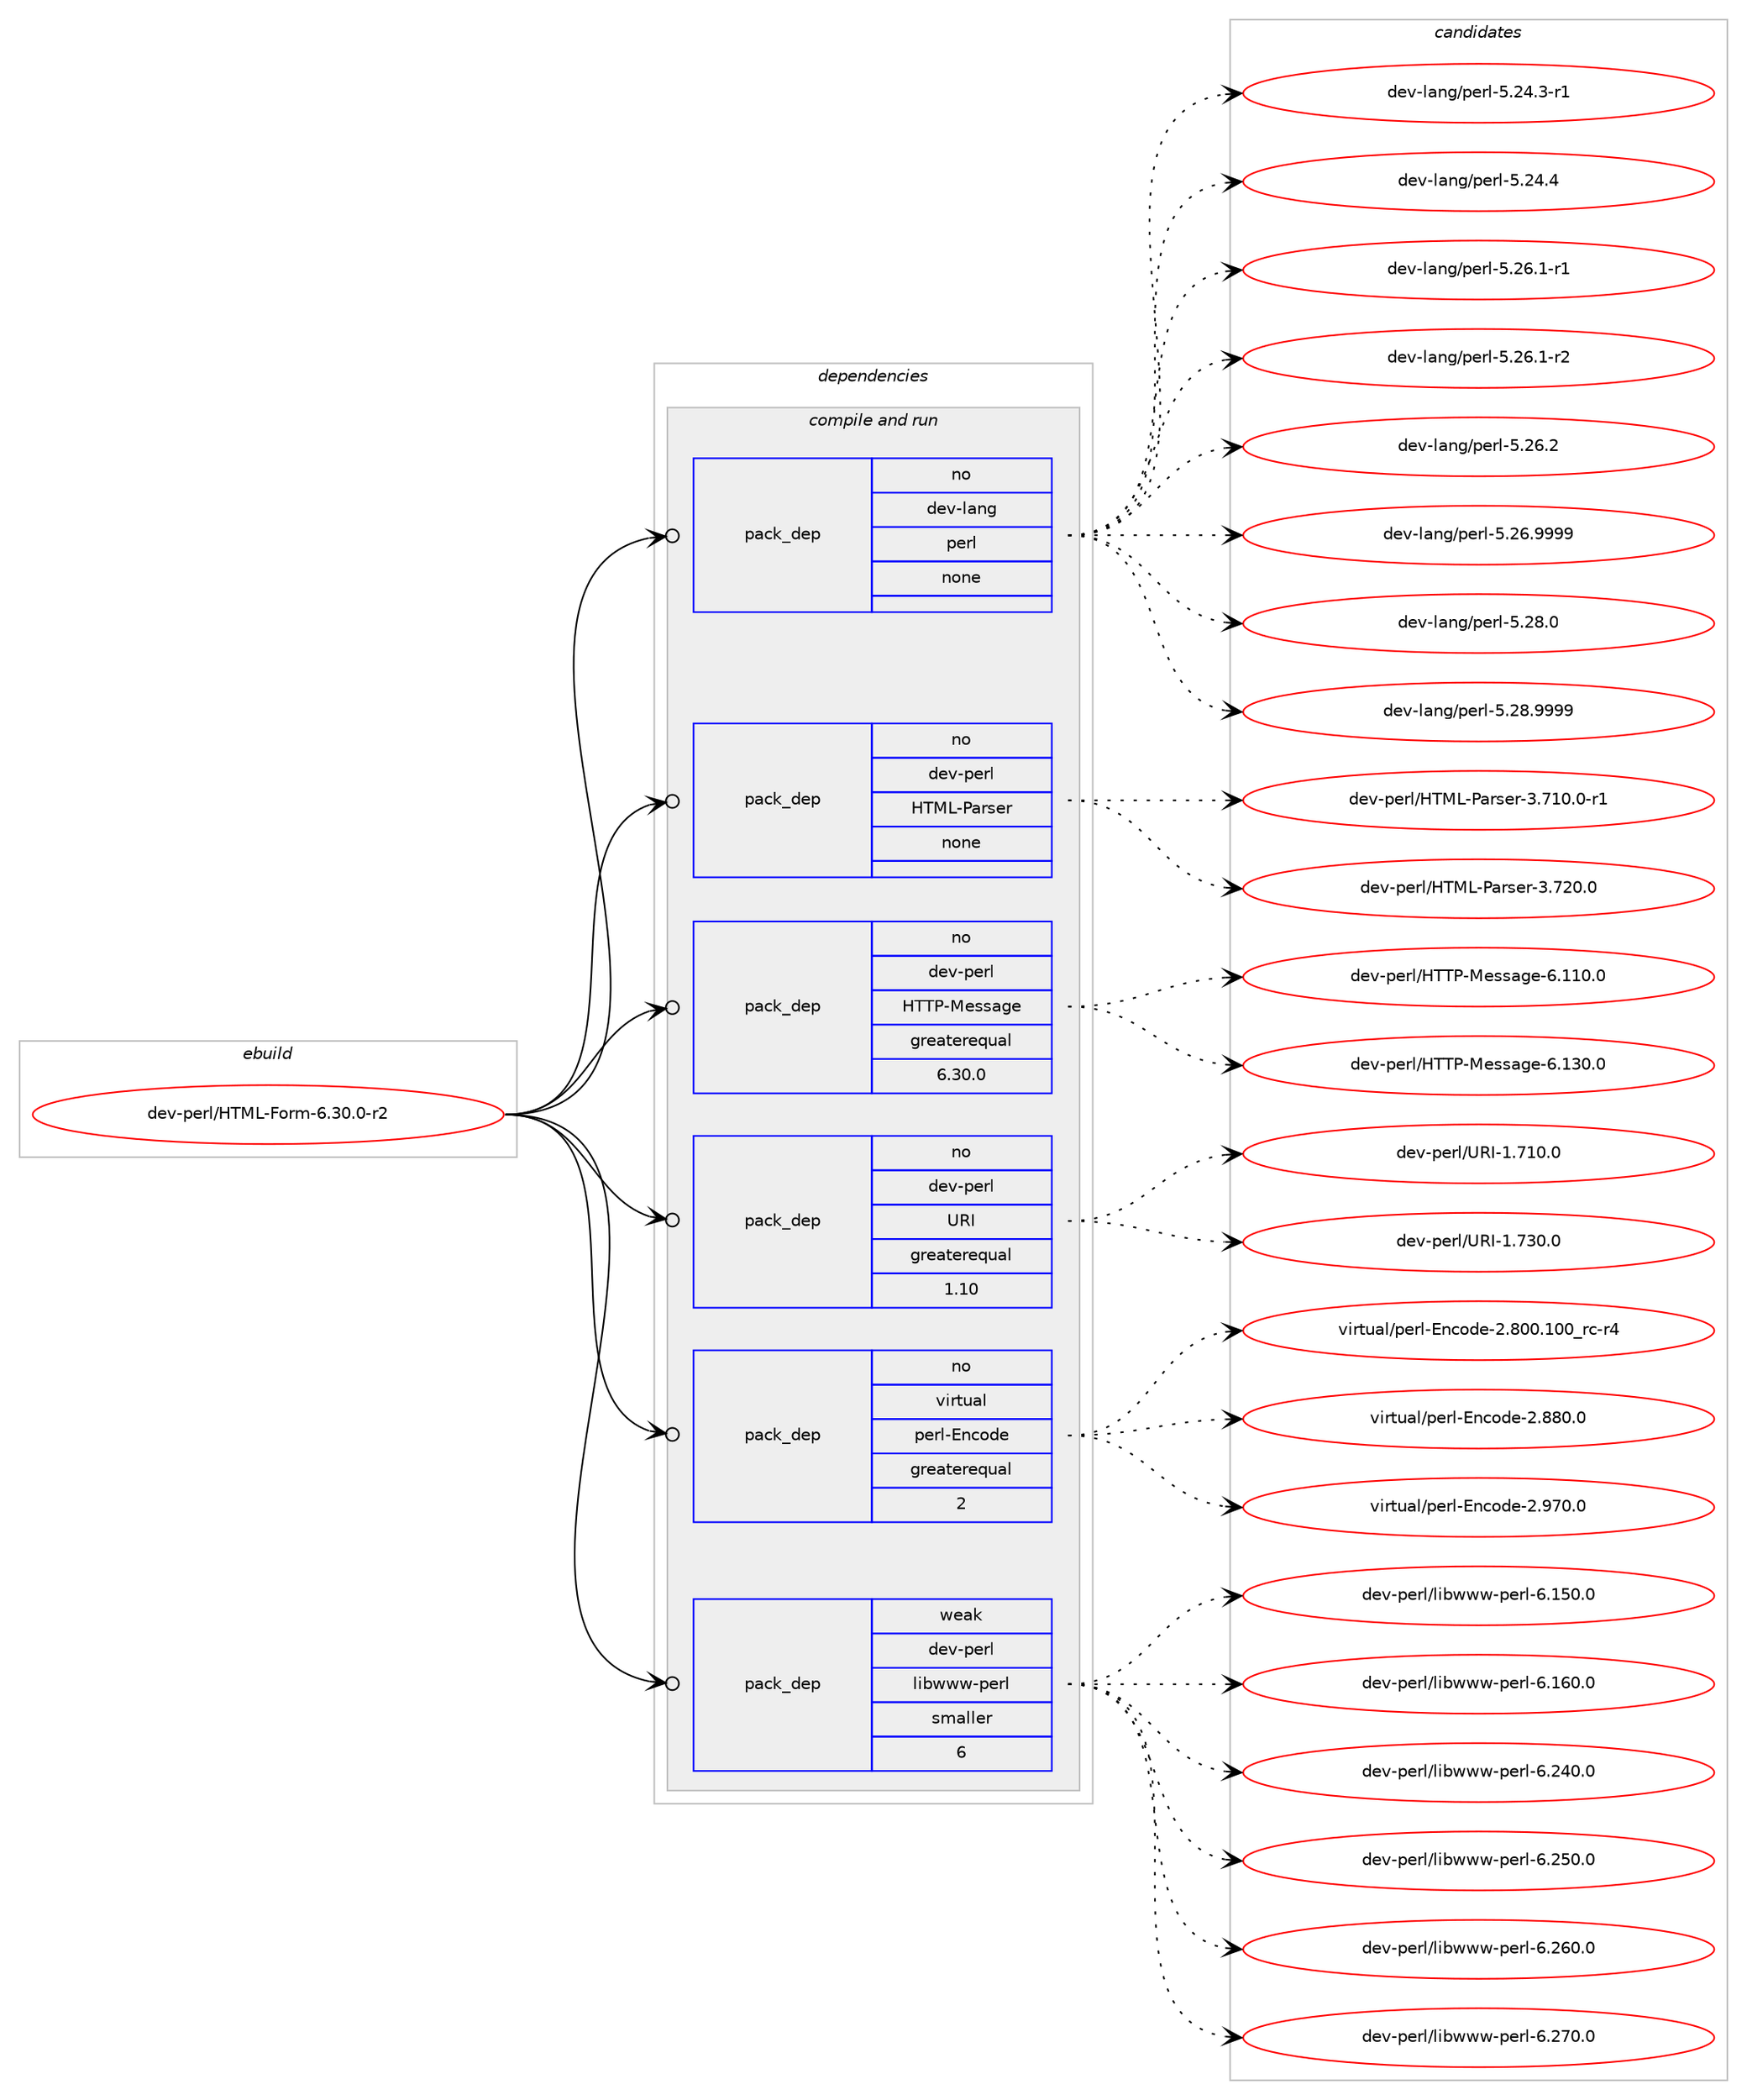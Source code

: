 digraph prolog {

# *************
# Graph options
# *************

newrank=true;
concentrate=true;
compound=true;
graph [rankdir=LR,fontname=Helvetica,fontsize=10,ranksep=1.5];#, ranksep=2.5, nodesep=0.2];
edge  [arrowhead=vee];
node  [fontname=Helvetica,fontsize=10];

# **********
# The ebuild
# **********

subgraph cluster_leftcol {
color=gray;
rank=same;
label=<<i>ebuild</i>>;
id [label="dev-perl/HTML-Form-6.30.0-r2", color=red, width=4, href="../dev-perl/HTML-Form-6.30.0-r2.svg"];
}

# ****************
# The dependencies
# ****************

subgraph cluster_midcol {
color=gray;
label=<<i>dependencies</i>>;
subgraph cluster_compile {
fillcolor="#eeeeee";
style=filled;
label=<<i>compile</i>>;
}
subgraph cluster_compileandrun {
fillcolor="#eeeeee";
style=filled;
label=<<i>compile and run</i>>;
subgraph pack990740 {
dependency1381983 [label=<<TABLE BORDER="0" CELLBORDER="1" CELLSPACING="0" CELLPADDING="4" WIDTH="220"><TR><TD ROWSPAN="6" CELLPADDING="30">pack_dep</TD></TR><TR><TD WIDTH="110">no</TD></TR><TR><TD>dev-lang</TD></TR><TR><TD>perl</TD></TR><TR><TD>none</TD></TR><TR><TD></TD></TR></TABLE>>, shape=none, color=blue];
}
id:e -> dependency1381983:w [weight=20,style="solid",arrowhead="odotvee"];
subgraph pack990741 {
dependency1381984 [label=<<TABLE BORDER="0" CELLBORDER="1" CELLSPACING="0" CELLPADDING="4" WIDTH="220"><TR><TD ROWSPAN="6" CELLPADDING="30">pack_dep</TD></TR><TR><TD WIDTH="110">no</TD></TR><TR><TD>dev-perl</TD></TR><TR><TD>HTML-Parser</TD></TR><TR><TD>none</TD></TR><TR><TD></TD></TR></TABLE>>, shape=none, color=blue];
}
id:e -> dependency1381984:w [weight=20,style="solid",arrowhead="odotvee"];
subgraph pack990742 {
dependency1381985 [label=<<TABLE BORDER="0" CELLBORDER="1" CELLSPACING="0" CELLPADDING="4" WIDTH="220"><TR><TD ROWSPAN="6" CELLPADDING="30">pack_dep</TD></TR><TR><TD WIDTH="110">no</TD></TR><TR><TD>dev-perl</TD></TR><TR><TD>HTTP-Message</TD></TR><TR><TD>greaterequal</TD></TR><TR><TD>6.30.0</TD></TR></TABLE>>, shape=none, color=blue];
}
id:e -> dependency1381985:w [weight=20,style="solid",arrowhead="odotvee"];
subgraph pack990743 {
dependency1381986 [label=<<TABLE BORDER="0" CELLBORDER="1" CELLSPACING="0" CELLPADDING="4" WIDTH="220"><TR><TD ROWSPAN="6" CELLPADDING="30">pack_dep</TD></TR><TR><TD WIDTH="110">no</TD></TR><TR><TD>dev-perl</TD></TR><TR><TD>URI</TD></TR><TR><TD>greaterequal</TD></TR><TR><TD>1.10</TD></TR></TABLE>>, shape=none, color=blue];
}
id:e -> dependency1381986:w [weight=20,style="solid",arrowhead="odotvee"];
subgraph pack990744 {
dependency1381987 [label=<<TABLE BORDER="0" CELLBORDER="1" CELLSPACING="0" CELLPADDING="4" WIDTH="220"><TR><TD ROWSPAN="6" CELLPADDING="30">pack_dep</TD></TR><TR><TD WIDTH="110">no</TD></TR><TR><TD>virtual</TD></TR><TR><TD>perl-Encode</TD></TR><TR><TD>greaterequal</TD></TR><TR><TD>2</TD></TR></TABLE>>, shape=none, color=blue];
}
id:e -> dependency1381987:w [weight=20,style="solid",arrowhead="odotvee"];
subgraph pack990745 {
dependency1381988 [label=<<TABLE BORDER="0" CELLBORDER="1" CELLSPACING="0" CELLPADDING="4" WIDTH="220"><TR><TD ROWSPAN="6" CELLPADDING="30">pack_dep</TD></TR><TR><TD WIDTH="110">weak</TD></TR><TR><TD>dev-perl</TD></TR><TR><TD>libwww-perl</TD></TR><TR><TD>smaller</TD></TR><TR><TD>6</TD></TR></TABLE>>, shape=none, color=blue];
}
id:e -> dependency1381988:w [weight=20,style="solid",arrowhead="odotvee"];
}
subgraph cluster_run {
fillcolor="#eeeeee";
style=filled;
label=<<i>run</i>>;
}
}

# **************
# The candidates
# **************

subgraph cluster_choices {
rank=same;
color=gray;
label=<<i>candidates</i>>;

subgraph choice990740 {
color=black;
nodesep=1;
choice100101118451089711010347112101114108455346505246514511449 [label="dev-lang/perl-5.24.3-r1", color=red, width=4,href="../dev-lang/perl-5.24.3-r1.svg"];
choice10010111845108971101034711210111410845534650524652 [label="dev-lang/perl-5.24.4", color=red, width=4,href="../dev-lang/perl-5.24.4.svg"];
choice100101118451089711010347112101114108455346505446494511449 [label="dev-lang/perl-5.26.1-r1", color=red, width=4,href="../dev-lang/perl-5.26.1-r1.svg"];
choice100101118451089711010347112101114108455346505446494511450 [label="dev-lang/perl-5.26.1-r2", color=red, width=4,href="../dev-lang/perl-5.26.1-r2.svg"];
choice10010111845108971101034711210111410845534650544650 [label="dev-lang/perl-5.26.2", color=red, width=4,href="../dev-lang/perl-5.26.2.svg"];
choice10010111845108971101034711210111410845534650544657575757 [label="dev-lang/perl-5.26.9999", color=red, width=4,href="../dev-lang/perl-5.26.9999.svg"];
choice10010111845108971101034711210111410845534650564648 [label="dev-lang/perl-5.28.0", color=red, width=4,href="../dev-lang/perl-5.28.0.svg"];
choice10010111845108971101034711210111410845534650564657575757 [label="dev-lang/perl-5.28.9999", color=red, width=4,href="../dev-lang/perl-5.28.9999.svg"];
dependency1381983:e -> choice100101118451089711010347112101114108455346505246514511449:w [style=dotted,weight="100"];
dependency1381983:e -> choice10010111845108971101034711210111410845534650524652:w [style=dotted,weight="100"];
dependency1381983:e -> choice100101118451089711010347112101114108455346505446494511449:w [style=dotted,weight="100"];
dependency1381983:e -> choice100101118451089711010347112101114108455346505446494511450:w [style=dotted,weight="100"];
dependency1381983:e -> choice10010111845108971101034711210111410845534650544650:w [style=dotted,weight="100"];
dependency1381983:e -> choice10010111845108971101034711210111410845534650544657575757:w [style=dotted,weight="100"];
dependency1381983:e -> choice10010111845108971101034711210111410845534650564648:w [style=dotted,weight="100"];
dependency1381983:e -> choice10010111845108971101034711210111410845534650564657575757:w [style=dotted,weight="100"];
}
subgraph choice990741 {
color=black;
nodesep=1;
choice10010111845112101114108477284777645809711411510111445514655494846484511449 [label="dev-perl/HTML-Parser-3.710.0-r1", color=red, width=4,href="../dev-perl/HTML-Parser-3.710.0-r1.svg"];
choice1001011184511210111410847728477764580971141151011144551465550484648 [label="dev-perl/HTML-Parser-3.720.0", color=red, width=4,href="../dev-perl/HTML-Parser-3.720.0.svg"];
dependency1381984:e -> choice10010111845112101114108477284777645809711411510111445514655494846484511449:w [style=dotted,weight="100"];
dependency1381984:e -> choice1001011184511210111410847728477764580971141151011144551465550484648:w [style=dotted,weight="100"];
}
subgraph choice990742 {
color=black;
nodesep=1;
choice1001011184511210111410847728484804577101115115971031014554464949484648 [label="dev-perl/HTTP-Message-6.110.0", color=red, width=4,href="../dev-perl/HTTP-Message-6.110.0.svg"];
choice1001011184511210111410847728484804577101115115971031014554464951484648 [label="dev-perl/HTTP-Message-6.130.0", color=red, width=4,href="../dev-perl/HTTP-Message-6.130.0.svg"];
dependency1381985:e -> choice1001011184511210111410847728484804577101115115971031014554464949484648:w [style=dotted,weight="100"];
dependency1381985:e -> choice1001011184511210111410847728484804577101115115971031014554464951484648:w [style=dotted,weight="100"];
}
subgraph choice990743 {
color=black;
nodesep=1;
choice10010111845112101114108478582734549465549484648 [label="dev-perl/URI-1.710.0", color=red, width=4,href="../dev-perl/URI-1.710.0.svg"];
choice10010111845112101114108478582734549465551484648 [label="dev-perl/URI-1.730.0", color=red, width=4,href="../dev-perl/URI-1.730.0.svg"];
dependency1381986:e -> choice10010111845112101114108478582734549465549484648:w [style=dotted,weight="100"];
dependency1381986:e -> choice10010111845112101114108478582734549465551484648:w [style=dotted,weight="100"];
}
subgraph choice990744 {
color=black;
nodesep=1;
choice11810511411611797108471121011141084569110991111001014550465648484649484895114994511452 [label="virtual/perl-Encode-2.800.100_rc-r4", color=red, width=4,href="../virtual/perl-Encode-2.800.100_rc-r4.svg"];
choice11810511411611797108471121011141084569110991111001014550465656484648 [label="virtual/perl-Encode-2.880.0", color=red, width=4,href="../virtual/perl-Encode-2.880.0.svg"];
choice11810511411611797108471121011141084569110991111001014550465755484648 [label="virtual/perl-Encode-2.970.0", color=red, width=4,href="../virtual/perl-Encode-2.970.0.svg"];
dependency1381987:e -> choice11810511411611797108471121011141084569110991111001014550465648484649484895114994511452:w [style=dotted,weight="100"];
dependency1381987:e -> choice11810511411611797108471121011141084569110991111001014550465656484648:w [style=dotted,weight="100"];
dependency1381987:e -> choice11810511411611797108471121011141084569110991111001014550465755484648:w [style=dotted,weight="100"];
}
subgraph choice990745 {
color=black;
nodesep=1;
choice100101118451121011141084710810598119119119451121011141084554464953484648 [label="dev-perl/libwww-perl-6.150.0", color=red, width=4,href="../dev-perl/libwww-perl-6.150.0.svg"];
choice100101118451121011141084710810598119119119451121011141084554464954484648 [label="dev-perl/libwww-perl-6.160.0", color=red, width=4,href="../dev-perl/libwww-perl-6.160.0.svg"];
choice100101118451121011141084710810598119119119451121011141084554465052484648 [label="dev-perl/libwww-perl-6.240.0", color=red, width=4,href="../dev-perl/libwww-perl-6.240.0.svg"];
choice100101118451121011141084710810598119119119451121011141084554465053484648 [label="dev-perl/libwww-perl-6.250.0", color=red, width=4,href="../dev-perl/libwww-perl-6.250.0.svg"];
choice100101118451121011141084710810598119119119451121011141084554465054484648 [label="dev-perl/libwww-perl-6.260.0", color=red, width=4,href="../dev-perl/libwww-perl-6.260.0.svg"];
choice100101118451121011141084710810598119119119451121011141084554465055484648 [label="dev-perl/libwww-perl-6.270.0", color=red, width=4,href="../dev-perl/libwww-perl-6.270.0.svg"];
dependency1381988:e -> choice100101118451121011141084710810598119119119451121011141084554464953484648:w [style=dotted,weight="100"];
dependency1381988:e -> choice100101118451121011141084710810598119119119451121011141084554464954484648:w [style=dotted,weight="100"];
dependency1381988:e -> choice100101118451121011141084710810598119119119451121011141084554465052484648:w [style=dotted,weight="100"];
dependency1381988:e -> choice100101118451121011141084710810598119119119451121011141084554465053484648:w [style=dotted,weight="100"];
dependency1381988:e -> choice100101118451121011141084710810598119119119451121011141084554465054484648:w [style=dotted,weight="100"];
dependency1381988:e -> choice100101118451121011141084710810598119119119451121011141084554465055484648:w [style=dotted,weight="100"];
}
}

}
